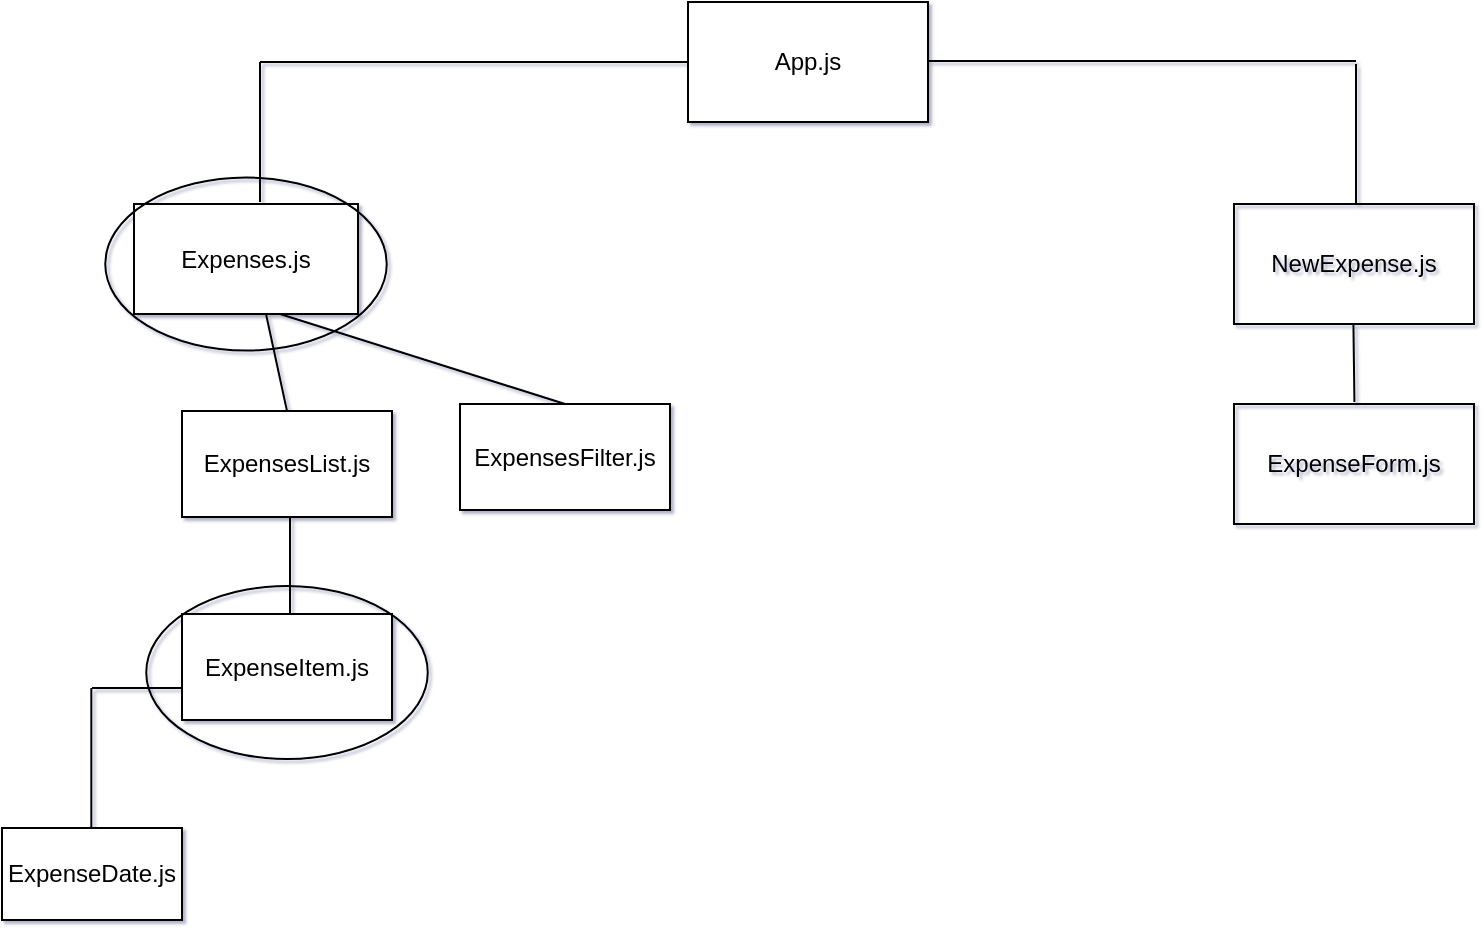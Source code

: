 <mxfile version="15.8.7" type="device"><diagram id="bGSJwW-j1nx1aitf1PKC" name="Page-1"><mxGraphModel dx="1422" dy="794" grid="0" gridSize="10" guides="1" tooltips="1" connect="1" arrows="1" fold="1" page="1" pageScale="1" pageWidth="2339" pageHeight="3300" math="0" shadow="1"><root><mxCell id="0"/><mxCell id="1" parent="0"/><mxCell id="cMfTaLRAbLdYVKozsVh9-1" value="App.js" style="rounded=0;whiteSpace=wrap;html=1;" parent="1" vertex="1"><mxGeometry x="1086" y="876" width="120" height="60" as="geometry"/></mxCell><mxCell id="cMfTaLRAbLdYVKozsVh9-2" value="ExpenseItem.js" style="rounded=0;whiteSpace=wrap;html=1;" parent="1" vertex="1"><mxGeometry x="833" y="1182" width="105" height="53" as="geometry"/></mxCell><mxCell id="cMfTaLRAbLdYVKozsVh9-3" value="" style="endArrow=none;html=1;" parent="1" edge="1"><mxGeometry width="50" height="50" relative="1" as="geometry"><mxPoint x="872" y="976" as="sourcePoint"/><mxPoint x="872" y="906" as="targetPoint"/></mxGeometry></mxCell><mxCell id="cMfTaLRAbLdYVKozsVh9-5" value="" style="endArrow=none;html=1;entryX=0;entryY=0.5;entryDx=0;entryDy=0;" parent="1" target="cMfTaLRAbLdYVKozsVh9-1" edge="1"><mxGeometry width="50" height="50" relative="1" as="geometry"><mxPoint x="872" y="906" as="sourcePoint"/><mxPoint x="871.5" y="866" as="targetPoint"/></mxGeometry></mxCell><mxCell id="cMfTaLRAbLdYVKozsVh9-6" value="ExpenseDate.js" style="rounded=0;whiteSpace=wrap;html=1;" parent="1" vertex="1"><mxGeometry x="743" y="1289" width="90" height="46" as="geometry"/></mxCell><mxCell id="cMfTaLRAbLdYVKozsVh9-7" value="" style="endArrow=none;html=1;" parent="1" edge="1"><mxGeometry width="50" height="50" relative="1" as="geometry"><mxPoint x="787.66" y="1289.0" as="sourcePoint"/><mxPoint x="787.66" y="1219.0" as="targetPoint"/></mxGeometry></mxCell><mxCell id="cMfTaLRAbLdYVKozsVh9-8" value="" style="endArrow=none;html=1;" parent="1" edge="1"><mxGeometry width="50" height="50" relative="1" as="geometry"><mxPoint x="788" y="1219" as="sourcePoint"/><mxPoint x="833" y="1219" as="targetPoint"/></mxGeometry></mxCell><mxCell id="cMfTaLRAbLdYVKozsVh9-9" value="Expenses.js" style="rounded=0;whiteSpace=wrap;html=1;" parent="1" vertex="1"><mxGeometry x="809" y="977" width="112" height="55" as="geometry"/></mxCell><mxCell id="cf_AGCnl4YN5OC5CXWUU-2" value="" style="ellipse;whiteSpace=wrap;html=1;fillColor=none;" parent="1" vertex="1"><mxGeometry x="815.13" y="1168" width="140.75" height="86.5" as="geometry"/></mxCell><mxCell id="cf_AGCnl4YN5OC5CXWUU-4" value="" style="endArrow=none;html=1;entryX=0;entryY=0.5;entryDx=0;entryDy=0;" parent="1" edge="1"><mxGeometry width="50" height="50" relative="1" as="geometry"><mxPoint x="1206" y="905.5" as="sourcePoint"/><mxPoint x="1420" y="905.5" as="targetPoint"/></mxGeometry></mxCell><mxCell id="cf_AGCnl4YN5OC5CXWUU-5" value="" style="endArrow=none;html=1;" parent="1" edge="1"><mxGeometry width="50" height="50" relative="1" as="geometry"><mxPoint x="1420" y="977" as="sourcePoint"/><mxPoint x="1420" y="907" as="targetPoint"/></mxGeometry></mxCell><mxCell id="cf_AGCnl4YN5OC5CXWUU-7" value="NewExpense.js" style="rounded=0;whiteSpace=wrap;html=1;fillColor=none;" parent="1" vertex="1"><mxGeometry x="1359" y="977" width="120" height="60" as="geometry"/></mxCell><mxCell id="cf_AGCnl4YN5OC5CXWUU-9" value="" style="endArrow=none;html=1;" parent="1" edge="1"><mxGeometry width="50" height="50" relative="1" as="geometry"><mxPoint x="1419.21" y="1076" as="sourcePoint"/><mxPoint x="1418.71" y="1037" as="targetPoint"/></mxGeometry></mxCell><mxCell id="cf_AGCnl4YN5OC5CXWUU-11" value="ExpenseForm.js" style="rounded=0;whiteSpace=wrap;html=1;fillColor=none;" parent="1" vertex="1"><mxGeometry x="1359" y="1077" width="120" height="60" as="geometry"/></mxCell><mxCell id="cf_AGCnl4YN5OC5CXWUU-17" value="" style="ellipse;whiteSpace=wrap;html=1;fillColor=none;" parent="1" vertex="1"><mxGeometry x="794.63" y="963.75" width="140.75" height="86.5" as="geometry"/></mxCell><mxCell id="cf_AGCnl4YN5OC5CXWUU-19" value="ExpensesFilter.js" style="rounded=0;whiteSpace=wrap;html=1;" parent="1" vertex="1"><mxGeometry x="972" y="1077" width="105" height="53" as="geometry"/></mxCell><mxCell id="KCfe3MksLzWAWMb-p0LG-1" value="" style="endArrow=none;html=1;exitX=0.5;exitY=0;exitDx=0;exitDy=0;entryX=0.5;entryY=0;entryDx=0;entryDy=0;" edge="1" parent="1" target="cf_AGCnl4YN5OC5CXWUU-19"><mxGeometry width="50" height="50" relative="1" as="geometry"><mxPoint x="881.995" y="1032" as="sourcePoint"/><mxPoint x="1001.15" y="1003.75" as="targetPoint"/></mxGeometry></mxCell><mxCell id="KCfe3MksLzWAWMb-p0LG-2" value="ExpensesList.js" style="rounded=0;whiteSpace=wrap;html=1;" vertex="1" parent="1"><mxGeometry x="833" y="1080.5" width="105" height="53" as="geometry"/></mxCell><mxCell id="KCfe3MksLzWAWMb-p0LG-3" value="" style="endArrow=none;html=1;rounded=0;exitX=0.5;exitY=0;exitDx=0;exitDy=0;" edge="1" parent="1" source="KCfe3MksLzWAWMb-p0LG-2"><mxGeometry width="50" height="50" relative="1" as="geometry"><mxPoint x="868" y="1096" as="sourcePoint"/><mxPoint x="875" y="1032" as="targetPoint"/></mxGeometry></mxCell><mxCell id="KCfe3MksLzWAWMb-p0LG-4" value="" style="endArrow=none;html=1;rounded=0;" edge="1" parent="1"><mxGeometry width="50" height="50" relative="1" as="geometry"><mxPoint x="887" y="1182" as="sourcePoint"/><mxPoint x="887" y="1133.5" as="targetPoint"/></mxGeometry></mxCell></root></mxGraphModel></diagram></mxfile>
